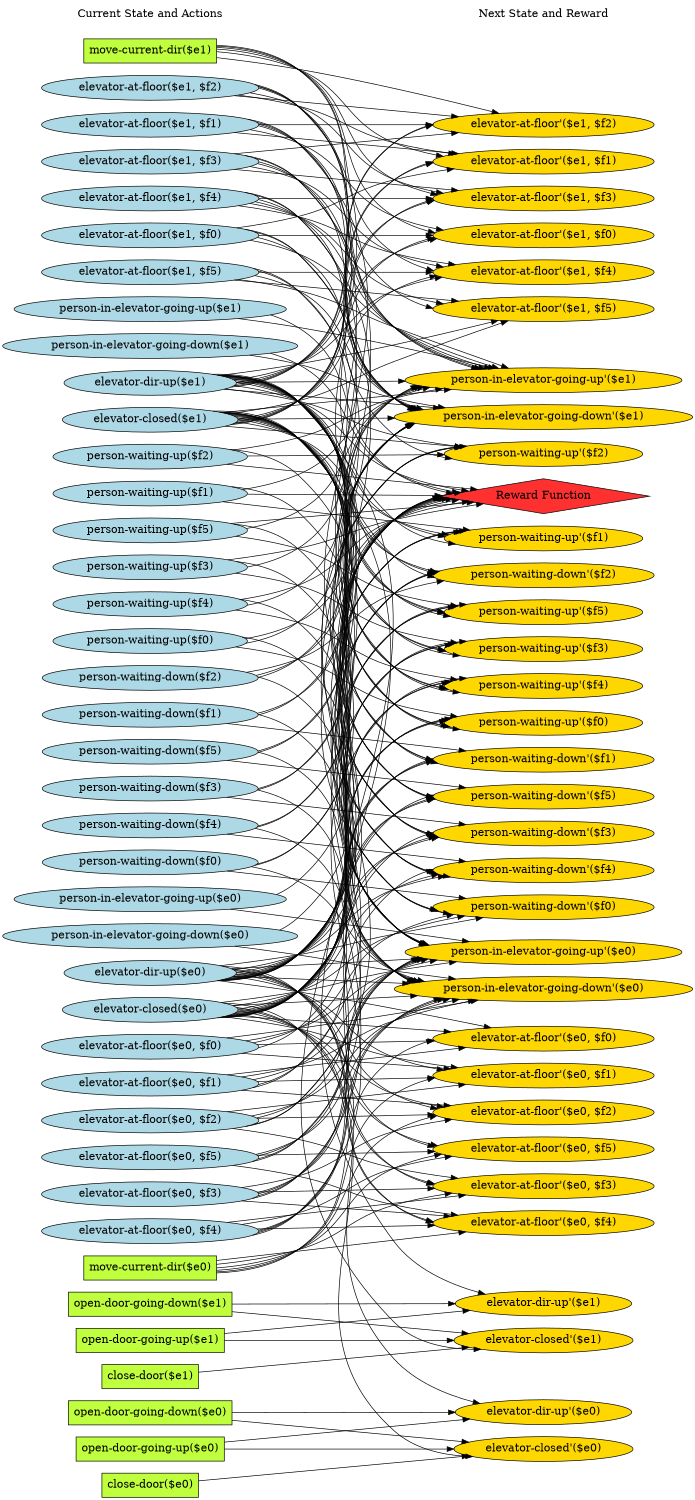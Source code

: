 digraph G {
	graph [bb="0,0,1029.3,2227",
		fontname=Helvetica,
		fontsize=16,
		rankdir=LR,
		ranksep=2.00,
		ratio=auto,
		size="7.5,10"
	];
	node [fontsize=16,
		label="\N"
	];
	{
		graph [rank=same];
		"elevator-at-floor($e1, $f3)"	[color=black,
			fillcolor=lightblue,
			height=0.51069,
			pos="219.91,1991",
			shape=ellipse,
			style=filled,
			width=4.498];
		"person-waiting-up($f0)"	[color=black,
			fillcolor=lightblue,
			height=0.51069,
			pos="219.91,1276",
			shape=ellipse,
			style=filled,
			width=4.0266];
		"person-waiting-down($f5)"	[color=black,
			fillcolor=lightblue,
			height=0.51069,
			pos="219.91,1111",
			shape=ellipse,
			style=filled,
			width=4.4783];
		"person-waiting-down($f1)"	[color=black,
			fillcolor=lightblue,
			height=0.51069,
			pos="219.91,1166",
			shape=ellipse,
			style=filled,
			width=4.4783];
		"person-in-elevator-going-up($e1)"	[color=black,
			fillcolor=lightblue,
			height=0.51069,
			pos="219.91,1771",
			shape=ellipse,
			style=filled,
			width=5.6372];
		"close-door($e1)"	[color=black,
			fillcolor=olivedrab1,
			height=0.5,
			pos="219.91,180",
			shape=box,
			style=filled,
			width=2];
		"elevator-at-floor($e0, $f1)"	[color=black,
			fillcolor=lightblue,
			height=0.51069,
			pos="219.91,616",
			shape=ellipse,
			style=filled,
			width=4.498];
		"elevator-at-floor($e0, $f5)"	[color=black,
			fillcolor=lightblue,
			height=0.51069,
			pos="219.91,506",
			shape=ellipse,
			style=filled,
			width=4.498];
		"person-waiting-up($f4)"	[color=black,
			fillcolor=lightblue,
			height=0.51069,
			pos="219.91,1331",
			shape=ellipse,
			style=filled,
			width=4.0266];
		"elevator-at-floor($e1, $f2)"	[color=black,
			fillcolor=lightblue,
			height=0.51069,
			pos="219.91,2101",
			shape=ellipse,
			style=filled,
			width=4.498];
		"person-waiting-down($f4)"	[color=black,
			fillcolor=lightblue,
			height=0.51069,
			pos="219.91,1001",
			shape=ellipse,
			style=filled,
			width=4.4783];
		"person-waiting-down($f0)"	[color=black,
			fillcolor=lightblue,
			height=0.51069,
			pos="219.91,946",
			shape=ellipse,
			style=filled,
			width=4.4783];
		"open-door-going-down($e1)"	[color=black,
			fillcolor=olivedrab1,
			height=0.5,
			pos="219.91,288",
			shape=box,
			style=filled,
			width=3.3889];
		"person-in-elevator-going-down($e0)"	[color=black,
			fillcolor=lightblue,
			height=0.51069,
			pos="219.91,836",
			shape=ellipse,
			style=filled,
			width=6.1086];
		"close-door($e0)"	[color=black,
			fillcolor=olivedrab1,
			height=0.5,
			pos="219.91,18",
			shape=box,
			style=filled,
			width=2];
		"elevator-at-floor($e0, $f0)"	[color=black,
			fillcolor=lightblue,
			height=0.51069,
			pos="219.91,671",
			shape=ellipse,
			style=filled,
			width=4.498];
		"elevator-at-floor($e0, $f4)"	[color=black,
			fillcolor=lightblue,
			height=0.51069,
			pos="219.91,396",
			shape=ellipse,
			style=filled,
			width=4.498];
		"person-waiting-up($f3)"	[color=black,
			fillcolor=lightblue,
			height=0.51069,
			pos="219.91,1386",
			shape=ellipse,
			style=filled,
			width=4.0266];
		"elevator-at-floor($e1, $f1)"	[color=black,
			fillcolor=lightblue,
			height=0.51069,
			pos="219.91,2046",
			shape=ellipse,
			style=filled,
			width=4.498];
		"elevator-dir-up($e1)"	[color=black,
			fillcolor=lightblue,
			height=0.51069,
			pos="219.91,1661",
			shape=ellipse,
			style=filled,
			width=3.5748];
		"person-waiting-down($f3)"	[color=black,
			fillcolor=lightblue,
			height=0.51069,
			pos="219.91,1056",
			shape=ellipse,
			style=filled,
			width=4.4783];
		"elevator-at-floor($e1, $f5)"	[color=black,
			fillcolor=lightblue,
			height=0.51069,
			pos="219.91,1826",
			shape=ellipse,
			style=filled,
			width=4.498];
		"Current State and Actions"	[color=black,
			fillcolor=white,
			height=0.5,
			pos="219.91,2209",
			shape=plaintext,
			style=bold,
			width=3.2361];
		"move-current-dir($e1)"	[color=black,
			fillcolor=olivedrab1,
			height=0.5,
			pos="219.91,2155",
			shape=box,
			style=filled,
			width=2.75];
		"open-door-going-down($e0)"	[color=black,
			fillcolor=olivedrab1,
			height=0.5,
			pos="219.91,126",
			shape=box,
			style=filled,
			width=3.3889];
		"person-in-elevator-going-down($e1)"	[color=black,
			fillcolor=lightblue,
			height=0.51069,
			pos="219.91,1716",
			shape=ellipse,
			style=filled,
			width=6.1086];
		"elevator-closed($e0)"	[color=black,
			fillcolor=lightblue,
			height=0.51069,
			pos="219.91,726",
			shape=ellipse,
			style=filled,
			width=3.6337];
		"open-door-going-up($e0)"	[color=black,
			fillcolor=olivedrab1,
			height=0.5,
			pos="219.91,72",
			shape=box,
			style=filled,
			width=3.0694];
		"elevator-at-floor($e0, $f3)"	[color=black,
			fillcolor=lightblue,
			height=0.51069,
			pos="219.91,451",
			shape=ellipse,
			style=filled,
			width=4.498];
		"person-waiting-up($f2)"	[color=black,
			fillcolor=lightblue,
			height=0.51069,
			pos="219.91,1551",
			shape=ellipse,
			style=filled,
			width=4.0266];
		"elevator-at-floor($e1, $f4)"	[color=black,
			fillcolor=lightblue,
			height=0.51069,
			pos="219.91,1936",
			shape=ellipse,
			style=filled,
			width=4.498];
		"person-waiting-down($f2)"	[color=black,
			fillcolor=lightblue,
			height=0.51069,
			pos="219.91,1221",
			shape=ellipse,
			style=filled,
			width=4.4783];
		"elevator-dir-up($e0)"	[color=black,
			fillcolor=lightblue,
			height=0.51069,
			pos="219.91,781",
			shape=ellipse,
			style=filled,
			width=3.5748];
		"move-current-dir($e0)"	[color=black,
			fillcolor=olivedrab1,
			height=0.5,
			pos="219.91,342",
			shape=box,
			style=filled,
			width=2.75];
		"elevator-at-floor($e1, $f0)"	[color=black,
			fillcolor=lightblue,
			height=0.51069,
			pos="219.91,1881",
			shape=ellipse,
			style=filled,
			width=4.498];
		"person-in-elevator-going-up($e0)"	[color=black,
			fillcolor=lightblue,
			height=0.51069,
			pos="219.91,891",
			shape=ellipse,
			style=filled,
			width=5.6372];
		"open-door-going-up($e1)"	[color=black,
			fillcolor=olivedrab1,
			height=0.5,
			pos="219.91,234",
			shape=box,
			style=filled,
			width=3.0694];
		"elevator-closed($e1)"	[color=black,
			fillcolor=lightblue,
			height=0.51069,
			pos="219.91,1606",
			shape=ellipse,
			style=filled,
			width=3.6337];
		"person-waiting-up($f5)"	[color=black,
			fillcolor=lightblue,
			height=0.51069,
			pos="219.91,1441",
			shape=ellipse,
			style=filled,
			width=4.0266];
		"elevator-at-floor($e0, $f2)"	[color=black,
			fillcolor=lightblue,
			height=0.51069,
			pos="219.91,561",
			shape=ellipse,
			style=filled,
			width=4.498];
		"person-waiting-up($f1)"	[color=black,
			fillcolor=lightblue,
			height=0.51069,
			pos="219.91,1496",
			shape=ellipse,
			style=filled,
			width=4.0266];
	}
	{
		graph [rank=same];
		"elevator-at-floor'($e0, $f2)"	[color=black,
			fillcolor=gold1,
			height=0.51069,
			pos="806.56,571",
			shape=ellipse,
			style=filled,
			width=4.5766];
		"person-waiting-up'($f2)"	[color=black,
			fillcolor=gold1,
			height=0.51069,
			pos="806.56,1555",
			shape=ellipse,
			style=filled,
			width=4.1051];
		"person-waiting-down'($f1)"	[color=black,
			fillcolor=gold1,
			height=0.51069,
			pos="806.56,1101",
			shape=ellipse,
			style=filled,
			width=4.5766];
		"person-waiting-down'($f5)"	[color=black,
			fillcolor=gold1,
			height=0.51069,
			pos="806.56,1046",
			shape=ellipse,
			style=filled,
			width=4.5766];
		"elevator-closed'($e0)"	[color=black,
			fillcolor=gold1,
			height=0.51069,
			pos="806.56,72",
			shape=ellipse,
			style=filled,
			width=3.7123];
		"Next State and Reward"	[color=black,
			fillcolor=white,
			height=0.5,
			pos="806.56,2209",
			shape=plaintext,
			style=bold,
			width=2.9167];
		"Reward Function"	[color=black,
			fillcolor=firebrick1,
			height=0.72222,
			pos="806.56,1493",
			shape=diamond,
			style=filled,
			width=4.3889];
		"elevator-at-floor'($e1, $f3)"	[color=black,
			fillcolor=gold1,
			height=0.51069,
			pos="806.56,1936",
			shape=ellipse,
			style=filled,
			width=4.5766];
		"person-in-elevator-going-down'($e1)"	[color=black,
			fillcolor=gold1,
			height=0.51069,
			pos="806.56,1637",
			shape=ellipse,
			style=filled,
			width=6.1872];
		"elevator-at-floor'($e0, $f1)"	[color=black,
			fillcolor=gold1,
			height=0.51069,
			pos="806.56,626",
			shape=ellipse,
			style=filled,
			width=4.5766];
		"elevator-at-floor'($e0, $f5)"	[color=black,
			fillcolor=gold1,
			height=0.51069,
			pos="806.56,516",
			shape=ellipse,
			style=filled,
			width=4.5766];
		"person-waiting-down'($f2)"	[color=black,
			fillcolor=gold1,
			height=0.51069,
			pos="806.56,1376",
			shape=ellipse,
			style=filled,
			width=4.5766];
		"person-waiting-up'($f1)"	[color=black,
			fillcolor=gold1,
			height=0.51069,
			pos="806.56,1431",
			shape=ellipse,
			style=filled,
			width=4.1051];
		"elevator-dir-up'($e0)"	[color=black,
			fillcolor=gold1,
			height=0.51069,
			pos="806.56,127",
			shape=ellipse,
			style=filled,
			width=3.6534];
		"person-waiting-up'($f5)"	[color=black,
			fillcolor=gold1,
			height=0.51069,
			pos="806.56,1321",
			shape=ellipse,
			style=filled,
			width=4.1051];
		"elevator-closed'($e1)"	[color=black,
			fillcolor=gold1,
			height=0.51069,
			pos="806.56,234",
			shape=ellipse,
			style=filled,
			width=3.7123];
		"person-in-elevator-going-up'($e0)"	[color=black,
			fillcolor=gold1,
			height=0.51069,
			pos="806.56,815",
			shape=ellipse,
			style=filled,
			width=5.7354];
		"elevator-at-floor'($e1, $f0)"	[color=black,
			fillcolor=gold1,
			height=0.51069,
			pos="806.56,1881",
			shape=ellipse,
			style=filled,
			width=4.5766];
		"elevator-at-floor'($e1, $f4)"	[color=black,
			fillcolor=gold1,
			height=0.51069,
			pos="806.56,1826",
			shape=ellipse,
			style=filled,
			width=4.5766];
		"elevator-at-floor'($e0, $f0)"	[color=black,
			fillcolor=gold1,
			height=0.51069,
			pos="806.56,681",
			shape=ellipse,
			style=filled,
			width=4.5766];
		"elevator-at-floor'($e0, $f4)"	[color=black,
			fillcolor=gold1,
			height=0.51069,
			pos="806.56,406",
			shape=ellipse,
			style=filled,
			width=4.5766];
		"person-waiting-up'($f0)"	[color=black,
			fillcolor=gold1,
			height=0.51069,
			pos="806.56,1156",
			shape=ellipse,
			style=filled,
			width=4.1051];
		"elevator-dir-up'($e1)"	[color=black,
			fillcolor=gold1,
			height=0.51069,
			pos="806.56,289",
			shape=ellipse,
			style=filled,
			width=3.6534];
		"person-waiting-down'($f3)"	[color=black,
			fillcolor=gold1,
			height=0.51069,
			pos="806.56,991",
			shape=ellipse,
			style=filled,
			width=4.5766];
		"person-waiting-up'($f4)"	[color=black,
			fillcolor=gold1,
			height=0.51069,
			pos="806.56,1211",
			shape=ellipse,
			style=filled,
			width=4.1051];
		"person-in-elevator-going-up'($e1)"	[color=black,
			fillcolor=gold1,
			height=0.51069,
			pos="806.56,1692",
			shape=ellipse,
			style=filled,
			width=5.7354];
		"elevator-at-floor'($e1, $f1)"	[color=black,
			fillcolor=gold1,
			height=0.51069,
			pos="806.56,1991",
			shape=ellipse,
			style=filled,
			width=4.5766];
		"elevator-at-floor'($e1, $f5)"	[color=black,
			fillcolor=gold1,
			height=0.51069,
			pos="806.56,1771",
			shape=ellipse,
			style=filled,
			width=4.5766];
		"elevator-at-floor'($e0, $f3)"	[color=black,
			fillcolor=gold1,
			height=0.51069,
			pos="806.56,461",
			shape=ellipse,
			style=filled,
			width=4.5766];
		"person-waiting-down'($f0)"	[color=black,
			fillcolor=gold1,
			height=0.51069,
			pos="806.56,881",
			shape=ellipse,
			style=filled,
			width=4.5766];
		"person-waiting-up'($f3)"	[color=black,
			fillcolor=gold1,
			height=0.51069,
			pos="806.56,1266",
			shape=ellipse,
			style=filled,
			width=4.1051];
		"person-waiting-down'($f4)"	[color=black,
			fillcolor=gold1,
			height=0.51069,
			pos="806.56,936",
			shape=ellipse,
			style=filled,
			width=4.5766];
		"elevator-at-floor'($e1, $f2)"	[color=black,
			fillcolor=gold1,
			height=0.51069,
			pos="806.56,2046",
			shape=ellipse,
			style=filled,
			width=4.5766];
		"person-in-elevator-going-down'($e0)"	[color=black,
			fillcolor=gold1,
			height=0.51069,
			pos="806.56,760",
			shape=ellipse,
			style=filled,
			width=6.1872];
	}
	"elevator-at-floor($e1, $f3)" -> "elevator-at-floor'($e1, $f3)"	[color=black,
		pos="e,680.14,1947.8 345.26,1979.3 440.64,1970.3 572.13,1958 670.16,1948.7",
		style=solid];
	"elevator-at-floor($e1, $f3)" -> "person-in-elevator-going-down'($e1)"	[color=black,
		pos="e,617.32,1646.8 381.37,1989.3 402.32,1983.9 422.48,1975.5 439.82,1963 559.2,1877.1 464.37,1750.8 583.82,1665 591.4,1659.6 599.51,\
1654.9 607.99,1650.9",
		style=solid];
	"elevator-at-floor($e1, $f3)" -> "elevator-at-floor'($e1, $f4)"	[color=black,
		pos="e,657.28,1833.8 366.43,1983.2 391.5,1978.8 416.85,1972.4 439.82,1963 514.13,1932.7 509.48,1884.3 583.82,1854 603.76,1845.9 625.48,\
1840 647.27,1835.7",
		style=solid];
	"elevator-at-floor($e1, $f3)" -> "person-waiting-down'($f3)"	[color=black,
		pos="e,653.02,984.33 373.21,1996.9 398.06,1991.2 421.59,1980.8 439.82,1963 743.53,1666.5 279.88,1315.2 583.82,1019 600.28,1003 621,992.84 \
643.11,986.77",
		style=solid];
	"elevator-at-floor($e1, $f3)" -> "person-in-elevator-going-up'($e1)"	[color=black,
		pos="e,672.89,1706 378.8,1987.4 400.35,1982.3 421.38,1974.5 439.82,1963 538.63,1901.3 488.32,1810.7 583.82,1744 607.24,1727.6 635.09,\
1716.4 663.02,1708.6",
		style=solid];
	"elevator-at-floor($e1, $f3)" -> "person-waiting-up'($f3)"	[color=black,
		pos="e,682.98,1255.9 379.33,1994.3 401.7,1988.4 422.82,1978.6 439.82,1963 663.8,1757.2 359.67,1499.6 583.82,1294 607.99,1271.8 640.36,\
1261.3 672.89,1257",
		style=solid];
	"elevator-at-floor($e1, $f3)" -> "elevator-at-floor'($e1, $f2)"	[color=black,
		pos="e,680.14,2034.2 345.26,2002.7 440.64,2011.7 572.13,2024 670.16,2033.3",
		style=solid];
	"person-waiting-up($f0)" -> "Reward Function"	[pos="e,680.09,1487.8 362.15,1279.6 388.95,1284.2 416.03,1291.8 439.82,1304 523.23,1346.7 501.04,1414.1 583.82,1458 610.11,1471.9 640.45,\
1480.7 670.08,1486.1"];
	"person-waiting-up($f0)" -> "person-in-elevator-going-up'($e0)"	[color=black,
		pos="e,635.83,825.45 359.93,1280.8 388.71,1276 417.14,1266.1 439.82,1248 585.51,1131.7 440.89,973.72 583.82,854 596.41,843.45 610.85,\
835.32 626.18,829.08",
		style=solid];
	"person-waiting-up($f0)" -> "person-waiting-up'($f0)"	[color=black,
		pos="e,679.39,1165.5 344.61,1266.5 376.03,1262.4 409.47,1256.5 439.82,1248 507.27,1229.1 516.36,1202.8 583.82,1184 611.07,1176.4 640.78,\
1170.9 669.34,1166.8",
		style=solid];
	"person-waiting-up($f0)" -> "person-in-elevator-going-up'($e1)"	[color=black,
		pos="e,619.42,1684.1 361.52,1272 389.65,1277 417.4,1286.6 439.82,1304 576.09,1409.5 447.47,1558.6 583.82,1664 591.94,1670.3 600.74,1675.5 \
610.01,1680",
		style=solid];
	"person-waiting-down($f5)" -> "person-waiting-down'($f5)"	[color=black,
		pos="e,689.15,1058.9 336.07,1098.2 434.91,1087.2 577.13,1071.4 679.1,1060.1",
		style=solid];
	"person-waiting-down($f5)" -> "Reward Function"	[pos="e,660.57,1491 381.11,1112.1 402.21,1117.6 422.49,1126.2 439.82,1139 564.87,1231.5 460.14,1363.7 583.82,1458 603.29,1472.9 626.57,\
1482.5 650.6,1488.7"];
	"person-waiting-down($f5)" -> "person-in-elevator-going-down'($e1)"	[color=black,
		pos="e,660.11,1623.1 381.05,1110 402.47,1115.8 422.86,1124.9 439.82,1139 599.25,1271.1 432.31,1440.9 583.82,1582 602.53,1599.4 625.87,\
1611.6 650.32,1620",
		style=solid];
	"person-waiting-down($f5)" -> "person-in-elevator-going-down'($e0)"	[color=black,
		pos="e,617.63,769.76 380.76,1109.4 401.92,1103.9 422.3,1095.6 439.82,1083 558.4,998 465.17,872.91 583.82,788 591.47,782.53 599.65,777.84 \
608.21,773.84",
		style=solid];
	"person-waiting-down($f1)" -> "person-waiting-down'($f1)"	[color=black,
		pos="e,689.15,1113.9 336.07,1153.2 434.91,1142.2 577.13,1126.4 679.1,1115.1",
		style=solid];
	"person-waiting-down($f1)" -> "Reward Function"	[pos="e,664.72,1490.3 379.97,1168.3 401.3,1173.6 421.95,1181.8 439.82,1194 550.18,1269.4 474.58,1381 583.82,1458 604.7,1472.7 629.43,1482.2 \
654.66,1488.1"];
	"person-waiting-down($f1)" -> "person-in-elevator-going-down'($e1)"	[color=black,
		pos="e,662.45,1623 381.38,1165.9 402.56,1171.6 422.8,1180.5 439.82,1194 583.84,1308.4 446.67,1459.4 583.82,1582 603.36,1599.5 627.58,\
1611.6 652.76,1619.9",
		style=solid];
	"person-waiting-down($f1)" -> "person-in-elevator-going-down'($e0)"	[color=black,
		pos="e,615.73,769.58 381.23,1165.5 402.38,1159.9 422.64,1151.2 439.82,1138 573.33,1035.7 450.22,890.2 583.82,788 590.93,782.56 598.56,\
777.88 606.55,773.85",
		style=solid];
	"person-in-elevator-going-up($e1)" -> "Reward Function"	[pos="e,669.89,1496.5 397.62,1762.1 412.48,1757.3 426.79,1751.1 439.82,1743 537.63,1682.5 486.91,1589.9 583.82,1528 606.56,1513.5 633.22,\
1504.2 660.02,1498.5"];
	"person-in-elevator-going-up($e1)" -> "person-in-elevator-going-up'($e1)"	[color=black,
		pos="e,696.38,1707.6 339.38,1756.1 371.94,1751.9 407.26,1747.4 439.82,1743 522.21,1732 614.95,1719 686.44,1709",
		style=solid];
	"close-door($e1)" -> "elevator-closed'($e1)"	[color=black,
		pos="e,695.09,223.8 292.02,186.57 389.6,195.58 566.38,211.91 684.88,222.85",
		style=solid];
	"elevator-at-floor($e0, $f1)" -> "elevator-at-floor'($e0, $f2)"	[color=black,
		pos="e,670.46,581.4 354.31,605.73 445.6,598.71 566.6,589.39 660.32,582.18",
		style=solid];
	"elevator-at-floor($e0, $f1)" -> "person-waiting-down'($f1)"	[color=black,
		pos="e,641.79,1101.6 381.77,615.42 402.9,621.16 423.01,630.21 439.82,644 595.31,771.57 428.23,945.56 583.82,1073 598,1084.6 614.51,1092.9 \
631.99,1098.7",
		style=solid];
	"elevator-at-floor($e0, $f1)" -> "elevator-at-floor'($e0, $f1)"	[color=black,
		pos="e,643.5,623.23 380.28,618.73 458.67,620.07 553.26,621.68 633.31,623.05",
		style=solid];
	"elevator-at-floor($e0, $f1)" -> "person-waiting-up'($f1)"	[color=black,
		pos="e,687.23,1441.9 377.44,611.74 400.59,617.6 422.45,627.65 439.82,644 689.81,879.36 333.64,1167.8 583.82,1403 608.85,1426.5 643.07,\
1437.1 677.15,1440.9",
		style=solid];
	"elevator-at-floor($e0, $f1)" -> "person-in-elevator-going-up'($e0)"	[color=black,
		pos="e,633.95,804.89 372.48,622.24 395.78,626.89 418.99,633.82 439.82,644 520.86,683.6 502.75,747.46 583.82,787 596.57,793.22 610.2,798.23 \
624.2,802.26",
		style=solid];
	"elevator-at-floor($e0, $f1)" -> "elevator-at-floor'($e0, $f0)"	[color=black,
		pos="e,689.29,668.07 336.42,628.84 435.29,639.83 577.39,655.63 679.25,666.96",
		style=solid];
	"elevator-at-floor($e0, $f1)" -> "person-in-elevator-going-down'($e0)"	[color=black,
		pos="e,716.55,743.12 352.67,626.55 381.7,630.61 412.05,636.23 439.82,644 507.27,662.86 517.43,685.68 583.82,708 623.21,721.24 667.64,\
732.38 706.32,740.9",
		style=solid];
	"elevator-at-floor($e0, $f5)" -> "person-waiting-down'($f5)"	[color=black,
		pos="e,642.19,1047.4 381.65,504.74 402.92,510.54 423.11,519.79 439.82,534 610.83,679.34 412.69,872.8 583.82,1018 597.99,1030 614.61,1038.5 \
632.28,1044.4",
		style=solid];
	"elevator-at-floor($e0, $f5)" -> "elevator-at-floor'($e0, $f5)"	[color=black,
		pos="e,643.5,513.23 380.28,508.73 458.67,510.07 553.26,511.68 633.31,513.05",
		style=solid];
	"elevator-at-floor($e0, $f5)" -> "person-waiting-up'($f5)"	[color=black,
		pos="e,687.23,1331.9 377.44,501.74 400.59,507.6 422.45,517.65 439.82,534 689.81,769.36 333.64,1057.8 583.82,1293 608.85,1316.5 643.07,\
1327.1 677.15,1330.9",
		style=solid];
	"elevator-at-floor($e0, $f5)" -> "person-in-elevator-going-up'($e0)"	[color=black,
		pos="e,623.41,806.4 380.34,508.7 401.49,514 421.99,522.06 439.82,534 547.31,606.01 476.27,715.07 583.82,787 593.24,793.3 603.39,798.52 \
613.99,802.84",
		style=solid];
	"elevator-at-floor($e0, $f5)" -> "elevator-at-floor'($e0, $f4)"	[color=black,
		pos="e,680.91,417.95 343.4,494.05 374.99,489.95 408.82,484.67 439.82,478 505.24,463.93 518.38,448.02 583.82,434 611.74,428.02 641.92,\
423.16 670.76,419.28",
		style=solid];
	"elevator-at-floor($e0, $f5)" -> "person-in-elevator-going-down'($e0)"	[color=black,
		pos="e,678.29,744.89 375.98,511.04 398.28,515.92 420.27,523.23 439.82,534 527.75,582.42 498.5,655.11 583.82,708 609.26,723.77 639.04,\
734.76 668.37,742.42",
		style=solid];
	"person-waiting-up($f4)" -> "Reward Function"	[pos="e,694.99,1485.4 354.49,1337.9 383.27,1342.1 413.06,1348.8 439.82,1359 512.38,1386.7 511.68,1429.2 583.82,1458 615.4,1470.6 651.2,\
1478.7 684.68,1483.8"];
	"person-waiting-up($f4)" -> "person-in-elevator-going-up'($e0)"	[color=black,
		pos="e,634.22,825.26 356.77,1337.1 386.79,1332.4 416.55,1322.4 439.82,1303 600.94,1169 425.89,991.76 583.82,854 595.96,843.41 609.93,\
835.23 624.83,828.94",
		style=solid];
	"person-waiting-up($f4)" -> "person-waiting-up'($f4)"	[color=black,
		pos="e,679.39,1220.5 344.61,1321.5 376.03,1317.4 409.47,1311.5 439.82,1303 507.27,1284.1 516.36,1257.8 583.82,1239 611.07,1231.4 640.78,\
1225.9 669.34,1221.8",
		style=solid];
	"person-waiting-up($f4)" -> "person-in-elevator-going-up'($e1)"	[color=black,
		pos="e,621.07,1683.8 363.6,1328.6 390.8,1333.6 417.66,1342.9 439.82,1359 561.08,1447.1 462.49,1576 583.82,1664 592.45,1670.3 601.78,1675.5 \
611.56,1679.9",
		style=solid];
	"elevator-at-floor($e1, $f2)" -> "person-waiting-up'($f2)"	[color=black,
		pos="e,677.5,1564 381.77,2102 402.96,2096.2 423.09,2087 439.82,2073 604.89,1934.5 427.05,1757.9 583.82,1610 606.8,1588.3 636.93,1574.8 \
667.55,1566.5",
		style=solid];
	"elevator-at-floor($e1, $f2)" -> "elevator-at-floor'($e1, $f3)"	[color=black,
		pos="e,657.28,1943.8 366.43,2093.2 391.5,2088.8 416.85,2082.4 439.82,2073 514.13,2042.7 509.48,1994.3 583.82,1964 603.76,1955.9 625.48,\
1950 647.27,1945.7",
		style=solid];
	"elevator-at-floor($e1, $f2)" -> "person-in-elevator-going-down'($e1)"	[color=black,
		pos="e,614.49,1646.4 381.85,2101.3 402.91,2095.6 422.98,2086.6 439.82,2073 589.42,1952.2 434.12,1785.7 583.82,1665 590.55,1659.6 597.79,\
1654.9 605.4,1650.8",
		style=solid];
	"elevator-at-floor($e1, $f2)" -> "person-waiting-down'($f2)"	[color=black,
		pos="e,644.83,1372.4 379.33,2104.3 401.7,2098.4 422.82,2088.6 439.82,2073 663.8,1867.2 359.67,1609.6 583.82,1404 598.5,1390.5 616.2,1381.3 \
635.13,1375.3",
		style=solid];
	"elevator-at-floor($e1, $f2)" -> "person-in-elevator-going-up'($e1)"	[color=black,
		pos="e,662.21,1705.3 381.81,2099.9 402.69,2094.4 422.72,2085.8 439.82,2073 567.59,1977.3 461.15,1846.1 583.82,1744 603.63,1727.5 627.72,\
1716 652.63,1708.1",
		style=solid];
	"elevator-at-floor($e1, $f2)" -> "elevator-at-floor'($e1, $f1)"	[color=black,
		pos="e,675.94,2002.2 348.3,2089.8 378.55,2085.7 410.53,2080.3 439.82,2073 506.16,2056.6 517.46,2035.4 583.82,2019 610.07,2012.5 638.46,\
2007.5 665.89,2003.6",
		style=solid];
	"elevator-at-floor($e1, $f2)" -> "elevator-at-floor'($e1, $f2)"	[color=black,
		pos="e,680.14,2057.8 345.26,2089.3 440.64,2080.3 572.13,2068 670.16,2058.7",
		style=solid];
	"person-waiting-down($f4)" -> "Reward Function"	[pos="e,655.48,1491.8 381.21,1000.3 402.54,1006 422.86,1015.1 439.82,1029 595.31,1156.6 430.22,1328.2 583.82,1458 601.6,1473 623.14,1482.9 \
645.74,1489.3"];
	"person-waiting-down($f4)" -> "person-in-elevator-going-down'($e1)"	[color=black,
		pos="e,656.91,1623.4 379.87,998.62 401.9,1004.4 422.78,1014 439.82,1029 630.49,1196.8 403.19,1403.5 583.82,1582 601.42,1599.4 623.62,\
1611.6 647.12,1620.1",
		style=solid];
	"person-waiting-down($f4)" -> "person-waiting-down'($f4)"	[color=black,
		pos="e,689.15,948.94 336.07,988.2 434.91,977.21 577.13,961.4 679.1,950.06",
		style=solid];
	"person-waiting-down($f4)" -> "person-in-elevator-going-down'($e0)"	[color=black,
		pos="e,624.34,770.64 376.27,996.48 398.53,991.53 420.43,984.06 439.82,973 530.33,921.38 493.27,839.55 583.82,788 593.6,782.43 604.01,\
777.77 614.78,773.87",
		style=solid];
	"person-waiting-down($f0)" -> "Reward Function"	[pos="e,653.56,1492.1 380.81,944.51 402.39,950.3 422.89,959.61 439.82,974 610.83,1119.3 414.96,1310.2 583.82,1458 600.93,1473 621.77,1483 \
643.74,1489.4"];
	"person-waiting-down($f0)" -> "person-in-elevator-going-down'($e1)"	[color=black,
		pos="e,655.7,1623.4 379.05,942.99 401.45,948.83 422.66,958.56 439.82,974 646.25,1159.8 388.5,1384.6 583.82,1582 601.05,1599.4 622.86,\
1611.6 646.05,1620.1",
		style=solid];
	"person-waiting-down($f0)" -> "person-waiting-down'($f0)"	[color=black,
		pos="e,689.15,893.94 336.07,933.2 434.91,922.21 577.13,906.4 679.1,895.06",
		style=solid];
	"person-waiting-down($f0)" -> "person-in-elevator-going-down'($e0)"	[color=black,
		pos="e,631.98,771.45 370.04,939.28 394.07,934.73 418.15,927.96 439.82,918 518.17,882 505.45,823.94 583.82,788 596.02,782.4 608.98,777.81 \
622.26,774.05",
		style=solid];
	"open-door-going-down($e1)" -> "elevator-closed'($e1)"	[color=black,
		pos="e,694.95,244.22 342.05,276.81 442.45,267.54 584.46,254.42 684.77,245.16",
		style=solid];
	"open-door-going-down($e1)" -> "elevator-dir-up'($e1)"	[color=black,
		pos="e,674.92,288.78 342.05,288.21 435.99,288.37 566.34,288.59 664.89,288.76",
		style=solid];
	"person-in-elevator-going-down($e0)" -> "Reward Function"	[pos="e,651.4,1492.5 411.74,845.14 421.85,850.18 431.33,856.4 439.82,864 642.23,1045.2 384.09,1273.9 583.82,1458 600.16,1473.1 620.22,\
1483.2 641.53,1489.7"];
	"person-in-elevator-going-down($e0)" -> "person-in-elevator-going-down'($e0)"	[color=black,
		pos="e,682.37,775.28 342.23,820.72 374,816.65 408.2,812.22 439.82,808 503.87,799.46 519.77,796.49 583.82,788 612.38,784.21 643.02,780.27 \
672.14,776.57",
		style=solid];
	"close-door($e0)" -> "elevator-closed'($e0)"	[color=black,
		pos="e,695.09,61.797 292.02,24.567 389.6,33.58 566.38,49.908 684.88,60.854",
		style=solid];
	"elevator-at-floor($e0, $f0)" -> "elevator-at-floor'($e0, $f1)"	[color=black,
		pos="e,670.46,636.4 354.31,660.73 445.6,653.71 566.6,644.39 660.32,637.18",
		style=solid];
	"elevator-at-floor($e0, $f0)" -> "person-in-elevator-going-up'($e0)"	[color=black,
		pos="e,647.08,803.32 361.34,680.06 387.87,684.25 415.06,690.3 439.82,699 510.58,723.86 513.04,762.19 583.82,787 600.81,792.96 618.93,\
797.67 637.21,801.4",
		style=solid];
	"elevator-at-floor($e0, $f0)" -> "elevator-at-floor'($e0, $f0)"	[color=black,
		pos="e,643.5,678.23 380.28,673.73 458.67,675.07 553.26,676.68 633.31,678.05",
		style=solid];
	"elevator-at-floor($e0, $f0)" -> "person-waiting-up'($f0)"	[color=black,
		pos="e,666.7,1162 381.77,670.42 402.9,676.16 423.01,685.21 439.82,699 595.31,826.57 428.23,1000.6 583.82,1128 604.52,1145 630.15,1154.8 \
656.55,1160.1",
		style=solid];
	"elevator-at-floor($e0, $f0)" -> "person-waiting-down'($f0)"	[color=black,
		pos="e,670.26,870.6 372.48,677.24 395.78,681.89 418.99,688.82 439.82,699 520.86,738.6 503.73,800.51 583.82,842 607.29,854.16 633.82,862.61 \
660.17,868.47",
		style=solid];
	"elevator-at-floor($e0, $f0)" -> "person-in-elevator-going-down'($e0)"	[color=black,
		pos="e,711.75,743.34 331.55,684.32 366.25,688.72 404.66,693.82 439.82,699 528.32,712.04 628.51,728.89 701.62,741.58",
		style=solid];
	"elevator-at-floor($e0, $f4)" -> "elevator-at-floor'($e0, $f5)"	[color=black,
		pos="e,671.22,505.44 352.67,406.55 381.7,410.61 412.05,416.23 439.82,424 507.27,442.86 516.36,469.19 583.82,488 608.51,494.88 635.22,\
500.08 661.27,504",
		style=solid];
	"elevator-at-floor($e0, $f4)" -> "person-in-elevator-going-up'($e0)"	[color=black,
		pos="e,619.39,807.14 381.95,396.47 402.86,402.1 422.87,410.84 439.82,424 576.92,530.44 446.64,680.67 583.82,787 591.93,793.28 600.73,\
798.57 609.99,802.99",
		style=solid];
	"elevator-at-floor($e0, $f4)" -> "elevator-at-floor'($e0, $f4)"	[color=black,
		pos="e,643.5,403.23 380.28,398.73 458.67,400.07 553.26,401.68 633.31,403.05",
		style=solid];
	"elevator-at-floor($e0, $f4)" -> "person-waiting-up'($f4)"	[color=black,
		pos="e,687.23,1221.9 377.44,391.74 400.59,397.6 422.45,407.65 439.82,424 689.81,659.36 333.64,947.84 583.82,1183 608.85,1206.5 643.07,\
1217.1 677.15,1220.9",
		style=solid];
	"elevator-at-floor($e0, $f4)" -> "elevator-at-floor'($e0, $f3)"	[color=black,
		pos="e,689.29,448.07 336.42,408.84 435.29,419.83 577.39,435.63 679.25,446.96",
		style=solid];
	"elevator-at-floor($e0, $f4)" -> "person-waiting-down'($f4)"	[color=black,
		pos="e,642.19,937.41 381.65,394.74 402.92,400.54 423.11,409.79 439.82,424 610.83,569.34 412.69,762.8 583.82,908 597.99,920.02 614.61,\
928.52 632.28,934.41",
		style=solid];
	"elevator-at-floor($e0, $f4)" -> "person-in-elevator-going-down'($e0)"	[color=black,
		pos="e,663.29,745.85 381.16,397.99 402.13,403.41 422.37,411.69 439.82,424 555.46,505.58 472.54,620.57 583.82,708 604.15,723.97 628.57,\
735.18 653.65,743.01",
		style=solid];
	"person-waiting-up($f3)" -> "Reward Function"	[pos="e,716.27,1481.8 336.28,1397 369.87,1401.3 406.48,1406.8 439.82,1414 505.24,1428.1 518.61,1443 583.82,1458 623.48,1467.1 667.67,1474.6 \
706.11,1480.3"];
	"person-waiting-up($f3)" -> "person-in-elevator-going-up'($e0)"	[color=black,
		pos="e,633.27,825.01 353.23,1393.2 384.59,1388.8 415.85,1378.6 439.82,1358 616.51,1206.2 410.74,1009.9 583.82,854 595.55,843.43 609.1,\
835.23 623.61,828.9",
		style=solid];
	"person-waiting-up($f3)" -> "person-in-elevator-going-up'($e1)"	[color=black,
		pos="e,623.74,1683.4 364.89,1385.4 391.4,1390.4 417.66,1399.2 439.82,1414 546.53,1485.1 477.05,1593 583.82,1664 593.32,1670.3 603.55,\
1675.5 614.24,1679.9",
		style=solid];
	"person-waiting-up($f3)" -> "person-waiting-up'($f3)"	[color=black,
		pos="e,679.39,1275.5 344.61,1376.5 376.03,1372.4 409.47,1366.5 439.82,1358 507.27,1339.1 516.36,1312.8 583.82,1294 611.07,1286.4 640.78,\
1280.9 669.34,1276.8",
		style=solid];
	"elevator-at-floor($e1, $f1)" -> "person-waiting-down'($f1)"	[color=black,
		pos="e,650.88,1095 374.75,2051.4 399,2045.6 421.92,2035.3 439.82,2018 727.53,1739.7 295.89,1407 583.82,1129 599.8,1113.6 619.71,1103.6 \
641.01,1097.5",
		style=solid];
	"elevator-at-floor($e1, $f1)" -> "person-in-elevator-going-down'($e1)"	[color=black,
		pos="e,615.71,1646.5 381.83,2045.4 402.76,2039.8 422.81,2031.1 439.82,2018 574.16,1914.7 449.4,1768.2 583.82,1665 590.92,1659.6 598.54,\
1654.9 606.53,1650.8",
		style=solid];
	"elevator-at-floor($e1, $f1)" -> "person-waiting-up'($f1)"	[color=black,
		pos="e,681.88,1421.1 380.75,2048.2 402.46,2042.3 423.02,2032.8 439.82,2018 632.49,1847.9 390.64,1627.5 583.82,1458 607.96,1436.8 639.67,\
1426.5 671.54,1422.3",
		style=solid];
	"elevator-at-floor($e1, $f1)" -> "elevator-at-floor'($e1, $f0)"	[color=black,
		pos="e,657.28,1888.8 366.43,2038.2 391.5,2033.8 416.85,2027.4 439.82,2018 514.13,1987.7 509.48,1939.3 583.82,1909 603.76,1900.9 625.48,\
1895 647.27,1890.7",
		style=solid];
	"elevator-at-floor($e1, $f1)" -> "person-in-elevator-going-up'($e1)"	[color=black,
		pos="e,666.67,1705.5 380.99,2043.8 401.99,2038.4 422.28,2030.2 439.82,2018 552.81,1939.5 475.03,1828.2 583.82,1744 605.13,1727.5 630.8,\
1716.1 657,1708.3",
		style=solid];
	"elevator-at-floor($e1, $f1)" -> "elevator-at-floor'($e1, $f1)"	[color=black,
		pos="e,680.14,2002.8 345.26,2034.3 440.64,2025.3 572.13,2013 670.16,2003.7",
		style=solid];
	"elevator-at-floor($e1, $f1)" -> "elevator-at-floor'($e1, $f2)"	[color=black,
		pos="e,641.73,2046 382.22,2046 459.68,2046 552.63,2046 631.67,2046",
		style=solid];
	"elevator-dir-up($e1)" -> "person-waiting-up'($f2)"	[color=black,
		pos="e,737.47,1571.3 322.25,1649.8 359.34,1645.3 401.58,1639.5 439.82,1633 539.61,1616 653.51,1590.8 727.32,1573.7",
		style=solid];
	"elevator-dir-up($e1)" -> "person-waiting-down'($f1)"	[color=black,
		pos="e,642.33,1099.3 330.23,1670.5 368.81,1668.2 409.96,1658.7 439.82,1633 616.51,1481.2 407.01,1280.7 583.82,1129 597.98,1116.8 614.65,\
1108.3 632.38,1102.4",
		style=solid];
	"elevator-dir-up($e1)" -> "person-waiting-down'($f5)"	[color=black,
		pos="e,643.12,1043.6 327.78,1671.1 367.2,1669.2 409.58,1659.7 439.82,1633 632.2,1463.3 391.3,1243.6 583.82,1074 598.2,1061.3 615.29,1052.5 \
633.5,1046.5",
		style=solid];
	"elevator-dir-up($e1)" -> "Reward Function"	[pos="e,692.77,1500.4 344.37,1656.1 376.27,1652 410,1644.9 439.82,1633 513.42,1603.7 510.66,1558.4 583.82,1528 614.65,1515.2 649.67,1507.1 \
682.62,1501.9"];
	"elevator-dir-up($e1)" -> "elevator-at-floor'($e1, $f3)"	[color=black,
		pos="e,644.78,1932.5 347.9,1658.9 379.76,1663.1 412.6,1672 439.82,1689 538.63,1750.7 484.96,1846.4 583.82,1908 599.38,1917.7 616.75,1924.8 \
634.73,1929.9",
		style=solid];
	"elevator-dir-up($e1)" -> "person-in-elevator-going-down'($e1)"	[color=black,
		pos="e,606.88,1645.2 343.83,1656 417.12,1652.9 512.11,1649 596.86,1645.6",
		style=solid];
	"elevator-dir-up($e1)" -> "person-waiting-down'($f2)"	[color=black,
		pos="e,644.27,1379.2 347.56,1663.6 379.61,1659.3 412.61,1650.4 439.82,1633 541.15,1568.3 482.44,1468.6 583.82,1404 599.21,1394.2 616.43,\
1387 634.29,1381.9",
		style=solid];
	"elevator-dir-up($e1)" -> "person-waiting-up'($f1)"	[color=black,
		pos="e,659.27,1432.9 348.72,1660.8 379.98,1656.5 412.32,1648.2 439.82,1633 527.98,1584.3 495.51,1506.4 583.82,1458 603.9,1447 626.52,\
1439.6 649.44,1434.8",
		style=solid];
	"elevator-dir-up($e1)" -> "person-waiting-up'($f5)"	[color=black,
		pos="e,659.37,1319.2 344.41,1665.8 377.79,1661.8 412.27,1652.4 439.82,1633 555.46,1551.4 468.11,1430.5 583.82,1349 603.18,1335.4 625.91,\
1326.6 649.31,1321.3",
		style=solid];
	"elevator-dir-up($e1)" -> "elevator-at-floor'($e1, $f0)"	[color=black,
		pos="e,648.78,1875.7 348.67,1661.8 379.85,1666.1 412.16,1674.3 439.82,1689 525.46,1734.5 498.14,1807.5 583.82,1853 600.9,1862.1 619.73,\
1868.7 638.99,1873.4",
		style=solid];
	"elevator-dir-up($e1)" -> "elevator-at-floor'($e1, $f4)"	[color=black,
		pos="e,657.28,1818.2 344.8,1665.5 376.61,1669.7 410.2,1676.9 439.82,1689 514.13,1719.3 509.48,1767.7 583.82,1798 603.76,1806.1 625.48,\
1812 647.27,1816.3",
		style=solid];
	"elevator-dir-up($e1)" -> "person-waiting-up'($f0)"	[color=black,
		pos="e,668.25,1149.5 333.17,1669.8 370.72,1667.1 410.44,1657.4 439.82,1633 600.94,1499 422.6,1317.9 583.82,1184 604.89,1166.5 631.2,1156.5 \
658.25,1151.3",
		style=solid];
	"elevator-dir-up($e1)" -> "elevator-dir-up'($e1)"	[color=black,
		pos="e,717.43,302.6 314.92,1673.4 358.65,1673.7 407.92,1665.3 439.82,1633 833.94,1233.8 244.41,825.67 583.82,379 613.5,339.94 662.98,\
317.76 707.68,305.21",
		style=solid];
	"elevator-dir-up($e1)" -> "person-waiting-down'($f3)"	[color=black,
		pos="e,643.95,988.01 325.56,1671.5 365.73,1669.9 409.23,1660.6 439.82,1633 647.97,1445.3 375.52,1206.5 583.82,1019 598.31,1006 615.65,\
996.95 634.17,990.91",
		style=solid];
	"elevator-dir-up($e1)" -> "person-waiting-up'($f4)"	[color=black,
		pos="e,664.47,1205.9 336.59,1668.8 372.91,1665.7 411,1656 439.82,1633 585.51,1516.7 438.03,1355.2 583.82,1239 604.13,1222.8 628.99,1213.2 \
654.62,1207.8",
		style=solid];
	"elevator-dir-up($e1)" -> "person-in-elevator-going-up'($e1)"	[color=black,
		pos="e,628.77,1682.6 340.99,1667.4 420.95,1671.6 527.64,1677.3 618.61,1682.1",
		style=solid];
	"elevator-dir-up($e1)" -> "elevator-at-floor'($e1, $f1)"	[color=black,
		pos="e,642.85,1988.9 345.08,1656.6 378.19,1660.6 412.36,1669.9 439.82,1689 552.81,1767.5 470.77,1884.6 583.82,1963 598.69,1973.3 615.49,\
1980.8 633.03,1986.1",
		style=solid];
	"elevator-dir-up($e1)" -> "elevator-at-floor'($e1, $f5)"	[color=black,
		pos="e,734.96,1754.3 323.12,1672.1 360.01,1676.6 401.89,1682.3 439.82,1689 493.72,1698.5 634.67,1730.9 725.02,1752",
		style=solid];
	"elevator-dir-up($e1)" -> "person-waiting-down'($f0)"	[color=black,
		pos="e,646.02,876.83 322.4,1672.1 363.64,1671.1 408.8,1662 439.82,1633 679.69,1409.2 343.78,1132.6 583.82,909 598.76,895.08 616.94,885.7 \
636.38,879.58",
		style=solid];
	"elevator-dir-up($e1)" -> "person-waiting-up'($f3)"	[color=black,
		pos="e,661.4,1262.4 340.44,1667.5 375.35,1663.9 411.64,1654.3 439.82,1633 570.32,1534.2 453.24,1392.7 583.82,1294 603.47,1279.1 627.02,\
1269.9 651.32,1264.5",
		style=solid];
	"elevator-dir-up($e1)" -> "person-waiting-down'($f4)"	[color=black,
		pos="e,644.83,932.43 323.85,1671.9 364.61,1670.6 408.99,1661.3 439.82,1633 663.8,1427.2 359.67,1169.6 583.82,964 598.5,950.54 616.2,941.35 \
635.13,935.26",
		style=solid];
	"elevator-dir-up($e1)" -> "elevator-at-floor'($e1, $f2)"	[color=black,
		pos="e,642.02,2045 341.15,1654.8 375.79,1658.4 411.76,1668 439.82,1689 567.59,1784.7 455.98,1922.4 583.82,2018 598.31,2028.8 614.87,2036.6 \
632.28,2042.2",
		style=solid];
	"person-waiting-down($f3)" -> "Reward Function"	[pos="e,657.51,1491.5 381.23,1056.1 402.43,1061.7 422.71,1070.6 439.82,1084 579.96,1193.9 445.31,1346 583.82,1458 602.25,1472.9 624.44,\
1482.7 647.56,1489"];
	"person-waiting-down($f3)" -> "person-in-elevator-going-down'($e1)"	[color=black,
		pos="e,658.18,1623.2 380.63,1054.3 402.3,1060.1 422.87,1069.5 439.82,1084 614.81,1233.9 417.81,1422.2 583.82,1582 601.92,1599.4 624.64,\
1611.6 648.58,1620",
		style=solid];
	"person-waiting-down($f3)" -> "person-waiting-down'($f3)"	[color=black,
		pos="e,689.15,1003.9 336.07,1043.2 434.91,1032.2 577.13,1016.4 679.1,1005.1",
		style=solid];
	"person-waiting-down($f3)" -> "person-in-elevator-going-down'($e0)"	[color=black,
		pos="e,620.27,770.08 379.24,1053.1 400.73,1047.9 421.62,1039.9 439.82,1028 543.95,959.95 479.63,855.96 583.82,788 592.29,782.47 601.33,\
777.78 610.75,773.82",
		style=solid];
	"elevator-at-floor($e1, $f5)" -> "person-waiting-down'($f5)"	[color=black,
		pos="e,646.02,1041.8 378.16,1829.9 401.01,1824 422.59,1814.1 439.82,1798 679.69,1574.2 343.78,1297.6 583.82,1074 598.76,1060.1 616.94,\
1050.7 636.38,1044.6",
		style=solid];
	"elevator-at-floor($e1, $f5)" -> "person-in-elevator-going-down'($e1)"	[color=black,
		pos="e,631.32,1648.4 371.01,1819.3 394.74,1814.8 418.47,1808 439.82,1798 518.77,1761.2 504.84,1701.8 583.82,1665 595.73,1659.5 608.38,\
1654.9 621.35,1651.1",
		style=solid];
	"elevator-at-floor($e1, $f5)" -> "person-waiting-up'($f5)"	[color=black,
		pos="e,668.25,1314.5 381.94,1826.8 403.04,1821 423.1,1811.9 439.82,1798 600.94,1664 422.6,1482.9 583.82,1349 604.89,1331.5 631.2,1321.5 \
658.25,1316.3",
		style=solid];
	"elevator-at-floor($e1, $f5)" -> "elevator-at-floor'($e1, $f4)"	[color=black,
		pos="e,641.73,1826 382.22,1826 459.68,1826 552.63,1826 631.67,1826",
		style=solid];
	"elevator-at-floor($e1, $f5)" -> "person-in-elevator-going-up'($e1)"	[color=black,
		pos="e,722.49,1708.8 348.3,1814.8 378.55,1810.7 410.53,1805.3 439.82,1798 506.16,1781.6 518.41,1763.8 583.82,1744 625.59,1731.3 672.57,\
1719.9 712.5,1711",
		style=solid];
	"elevator-at-floor($e1, $f5)" -> "elevator-at-floor'($e1, $f5)"	[color=black,
		pos="e,680.14,1782.8 345.26,1814.3 440.64,1805.3 572.13,1793 670.16,1783.7",
		style=solid];
	"Current State and Actions" -> "Next State and Reward"	[color=black,
		pos="e,701.08,2209 336.42,2209 439.15,2209 588.56,2209 691.01,2209",
		style=invis];
	"move-current-dir($e1)" -> "elevator-at-floor'($e1, $f3)"	[color=black,
		pos="e,648.78,1941.3 319.15,2157.7 358.59,2155.2 403.26,2147.3 439.82,2128 525.57,2082.7 498.14,2009.5 583.82,1964 600.9,1954.9 619.73,\
1948.3 638.99,1943.6",
		style=solid];
	"move-current-dir($e1)" -> "elevator-at-floor'($e1, $f0)"	[color=black,
		pos="e,644.78,1884.5 318.94,2160.3 359,2158.3 404.2,2150.1 439.82,2128 538.77,2066.5 484.96,1970.6 583.82,1909 599.38,1899.3 616.75,1892.2 \
634.73,1887.1",
		style=solid];
	"move-current-dir($e1)" -> "elevator-at-floor'($e1, $f4)"	[color=black,
		pos="e,642.85,1828.1 318.94,2162.1 359.47,2160.4 405.01,2152.1 439.82,2128 552.99,2049.8 470.77,1932.4 583.82,1854 598.69,1843.7 615.49,\
1836.2 633.03,1830.9",
		style=solid];
	"move-current-dir($e1)" -> "elevator-at-floor'($e1, $f1)"	[color=black,
		pos="e,657.28,1998.8 319.02,2153.8 357.79,2150.6 402.03,2143.3 439.82,2128 514.2,2097.8 509.48,2049.3 583.82,2019 603.76,2010.9 625.48,\
2005 647.27,2000.7",
		style=solid];
	"move-current-dir($e1)" -> "elevator-at-floor'($e1, $f5)"	[color=black,
		pos="e,642.02,1772 318.97,2163.3 359.85,2161.9 405.66,2153.5 439.82,2128 567.8,2032.6 455.98,1894.6 583.82,1799 598.31,1788.2 614.87,\
1780.4 632.28,1774.8",
		style=solid];
	"move-current-dir($e1)" -> "elevator-at-floor'($e1, $f2)"	[color=black,
		pos="e,739.54,2062.8 319.02,2145 356.89,2140.6 400.49,2134.8 439.82,2128 540.71,2110.5 655.75,2083.5 729.43,2065.4",
		style=solid];
	"open-door-going-down($e0)" -> "elevator-closed'($e0)"	[color=black,
		pos="e,694.95,82.216 342.05,114.81 442.45,105.54 584.46,92.422 684.77,83.157",
		style=solid];
	"open-door-going-down($e0)" -> "elevator-dir-up'($e0)"	[color=black,
		pos="e,674.92,126.78 342.05,126.21 435.99,126.37 566.34,126.59 664.89,126.76",
		style=solid];
	"person-in-elevator-going-down($e1)" -> "Reward Function"	[pos="e,678.74,1498 396.46,1705 411.57,1700.7 426.24,1695.1 439.82,1688 524.56,1643.6 499.74,1573.6 583.82,1528 609.67,1514 639.55,1505.2 \
668.84,1499.7"];
	"person-in-elevator-going-down($e1)" -> "person-in-elevator-going-down'($e1)"	[color=black,
		pos="e,679.99,1652.1 344.88,1700.8 375.91,1696.8 409.1,1692.4 439.82,1688 503.97,1678.8 519.66,1674.2 583.82,1665 611.65,1661 641.49,\
1657.1 669.97,1653.4",
		style=solid];
	"elevator-closed($e0)" -> "elevator-at-floor'($e0, $f2)"	[color=black,
		pos="e,659.69,579.36 345,720.46 376.66,716.28 410.11,709.34 439.82,698 512.38,670.3 511.24,626.65 583.82,599 604.59,591.09 627.16,585.32 \
649.7,581.12",
		style=solid];
	"elevator-closed($e0)" -> "person-waiting-up'($f2)"	[color=black,
		pos="e,693.82,1566.9 323.13,714.68 364.26,715.77 409.12,724.99 439.82,754 694.16,994.3 328.76,1288.5 583.82,1528 610.44,1553 647.46,1563.3 \
683.65,1566.2",
		style=solid];
	"elevator-closed($e0)" -> "person-waiting-down'($f1)"	[color=black,
		pos="e,641.87,1099.8 344.7,720.41 378.18,724.32 412.64,733.89 439.82,754 564.87,846.52 458.7,980.58 583.82,1073 598.3,1083.7 614.82,1091.4 \
632.16,1096.9",
		style=solid];
	"elevator-closed($e0)" -> "person-waiting-down'($f5)"	[color=black,
		pos="e,643.02,1043.6 348.02,722.27 380.15,726.48 413.09,735.74 439.82,754 550.18,829.39 473.4,942.7 583.82,1018 598.76,1028.2 615.62,\
1035.6 633.19,1040.9",
		style=solid];
	"elevator-closed($e0)" -> "elevator-closed'($e0)"	[color=black,
		pos="e,697.67,61.334 328.56,736.28 367.86,734.34 409.94,724.79 439.82,698 643.38,515.52 380.12,282.32 583.82,100 611.77,74.986 650.22,\
64.87 687.27,61.968",
		style=solid];
	"elevator-closed($e0)" -> "elevator-at-floor'($e0, $f1)"	[color=black,
		pos="e,680.91,637.95 329.25,715.82 364.71,711.51 404.14,705.67 439.82,698 505.24,683.93 518.38,668.02 583.82,654 611.74,648.02 641.92,\
643.16 670.76,639.28",
		style=solid];
	"elevator-closed($e0)" -> "elevator-at-floor'($e0, $f5)"	[color=black,
		pos="e,649.94,521.72 350.36,724.3 380.93,719.94 412.54,711.97 439.82,698 523.23,655.31 500.37,586.63 583.82,544 601.26,535.09 620.44,\
528.61 640,523.94",
		style=solid];
	"elevator-closed($e0)" -> "person-waiting-down'($f2)"	[color=black,
		pos="e,643.49,1378.7 328.54,715.74 367.83,717.68 409.92,727.23 439.82,754 642.23,935.17 381.27,1167 583.82,1348 598.23,1360.9 615.43,\
1369.8 633.79,1375.8",
		style=solid];
	"elevator-closed($e0)" -> "person-waiting-up'($f1)"	[color=black,
		pos="e,681.92,1440.9 326.57,715.34 366.53,716.98 409.61,726.43 439.82,754 658.04,953.19 365.44,1204 583.82,1403 607.8,1424.9 639.76,1435.4 \
671.94,1439.7",
		style=solid];
	"elevator-closed($e0)" -> "person-waiting-up'($f5)"	[color=black,
		pos="e,674.76,1329.3 331.03,716.26 369.47,718.56 410.33,728.21 439.82,754 626.49,917.21 397.02,1129.9 583.82,1293 606.27,1312.6 635.22,\
1323 664.74,1327.9",
		style=solid];
	"elevator-closed($e0)" -> "person-in-elevator-going-up'($e0)"	[color=black,
		pos="e,675.38,800.76 324.24,737.1 360.86,741.6 402.29,747.32 439.82,754 504.46,765.51 519.17,775.54 583.82,787 610.11,791.66 638.28,795.84 \
665.43,799.45",
		style=solid];
	"elevator-closed($e0)" -> "elevator-at-floor'($e0, $f0)"	[color=black,
		pos="e,670.45,691.4 335.02,717.22 427.95,710.06 559.74,699.92 660.21,692.19",
		style=solid];
	"elevator-closed($e0)" -> "elevator-at-floor'($e0, $f4)"	[color=black,
		pos="e,643.02,408.37 348.02,729.73 380.15,725.52 413.09,716.26 439.82,698 550.18,622.61 473.4,509.3 583.82,434 598.76,423.81 615.62,416.4 \
633.19,411.1",
		style=solid];
	"elevator-closed($e0)" -> "person-waiting-up'($f0)"	[color=black,
		pos="e,663.26,1160.6 340.61,718.91 375.62,722.4 411.94,732.12 439.82,754 579.96,863.94 443.59,1018.2 583.82,1128 603.84,1143.7 628.15,\
1153.2 653.24,1158.6",
		style=solid];
	"elevator-closed($e0)" -> "person-waiting-down'($f3)"	[color=black,
		pos="e,645.29,987.18 350.5,724.68 381.48,729.06 413.24,737.8 439.82,754 536.14,812.71 487.45,904.37 583.82,963 599.63,972.62 617.24,979.62 \
635.43,984.65",
		style=solid];
	"elevator-closed($e0)" -> "person-waiting-up'($f4)"	[color=black,
		pos="e,666.7,1217 336.95,717.78 373.29,720.85 411.31,730.61 439.82,754 595.31,881.57 428.23,1055.6 583.82,1183 604.52,1200 630.15,1209.8 \
656.55,1215.1",
		style=solid];
	"elevator-closed($e0)" -> "elevator-at-floor'($e0, $f3)"	[color=black,
		pos="e,645.29,464.82 350.5,727.32 381.48,722.94 413.24,714.2 439.82,698 536.14,639.29 487.45,547.63 583.82,489 599.63,479.38 617.24,472.38 \
635.43,467.35",
		style=solid];
	"elevator-closed($e0)" -> "person-waiting-down'($f0)"	[color=black,
		pos="e,686.27,868.42 342.89,732.41 375.04,736.57 409.27,743.27 439.82,754 510.58,778.86 513.66,815.48 583.82,842 612.94,853 645.39,860.94 \
676.3,866.64",
		style=solid];
	"elevator-closed($e0)" -> "person-waiting-up'($f3)"	[color=black,
		pos="e,670.54,1273.2 333.75,716.92 371.23,719.58 410.77,729.31 439.82,754 610.83,899.34 412.69,1092.8 583.82,1238 605.39,1256.3 632.66,\
1266.5 660.63,1271.6",
		style=solid];
	"elevator-closed($e0)" -> "person-waiting-down'($f4)"	[color=black,
		pos="e,649.94,930.28 350.36,727.7 380.93,732.06 412.54,740.03 439.82,754 523.23,796.69 500.37,865.37 583.82,908 601.26,916.91 620.44,\
923.39 640,928.06",
		style=solid];
	"elevator-closed($e0)" -> "person-in-elevator-going-down'($e0)"	[color=black,
		pos="e,623.97,749.44 340.99,732.98 419.58,737.55 523.99,743.63 613.92,748.86",
		style=solid];
	"open-door-going-up($e0)" -> "elevator-closed'($e0)"	[color=black,
		pos="e,672.88,72 330.54,72 424.45,72 560.36,72 662.77,72",
		style=solid];
	"open-door-going-up($e0)" -> "elevator-dir-up'($e0)"	[color=black,
		pos="e,696.94,116.78 330.54,82.313 431.97,91.855 582.39,106.01 686.68,115.82",
		style=solid];
	"elevator-at-floor($e0, $f3)" -> "elevator-at-floor'($e0, $f2)"	[color=black,
		pos="e,671.22,560.44 352.67,461.55 381.7,465.61 412.05,471.23 439.82,479 507.27,497.86 516.36,524.19 583.82,543 608.51,549.88 635.22,\
555.08 661.27,559",
		style=solid];
	"elevator-at-floor($e0, $f3)" -> "person-in-elevator-going-up'($e0)"	[color=black,
		pos="e,621.03,806.83 381.52,452.48 402.44,457.98 422.56,466.41 439.82,479 561.89,568.07 461.68,698.03 583.82,787 592.44,793.28 601.76,\
798.53 611.53,802.9",
		style=solid];
	"elevator-at-floor($e0, $f3)" -> "elevator-at-floor'($e0, $f4)"	[color=black,
		pos="e,670.46,416.4 354.31,440.73 445.6,433.71 566.6,424.39 660.32,417.18",
		style=solid];
	"elevator-at-floor($e0, $f3)" -> "person-waiting-down'($f3)"	[color=black,
		pos="e,642.19,992.41 381.65,449.74 402.92,455.54 423.11,464.79 439.82,479 610.83,624.34 412.69,817.8 583.82,963 597.99,975.02 614.61,\
983.52 632.28,989.41",
		style=solid];
	"elevator-at-floor($e0, $f3)" -> "elevator-at-floor'($e0, $f3)"	[color=black,
		pos="e,643.5,458.23 380.28,453.73 458.67,455.07 553.26,456.68 633.31,458.05",
		style=solid];
	"elevator-at-floor($e0, $f3)" -> "person-waiting-up'($f3)"	[color=black,
		pos="e,687.23,1276.9 377.44,446.74 400.59,452.6 422.45,462.65 439.82,479 689.81,714.36 333.64,1002.8 583.82,1238 608.85,1261.5 643.07,\
1272.1 677.15,1275.9",
		style=solid];
	"elevator-at-floor($e0, $f3)" -> "person-in-elevator-going-down'($e0)"	[color=black,
		pos="e,669.15,745.45 379.3,454.28 400.72,459.48 421.58,467.35 439.82,479 541.15,543.71 485.96,638.15 583.82,708 606.11,723.91 632.56,\
735.01 659.3,742.75",
		style=solid];
	"person-waiting-up($f2)" -> "person-waiting-up'($f2)"	[color=black,
		pos="e,658.79,1554 364.68,1552 450.79,1552.6 560.32,1553.3 648.67,1553.9",
		style=solid];
	"person-waiting-up($f2)" -> "Reward Function"	[pos="e,707.15,1502.8 334.68,1539.7 439.48,1529.3 593.92,1514 697.03,1503.8"];
	"person-waiting-up($f2)" -> "person-in-elevator-going-up'($e0)"	[color=black,
		pos="e,630.78,824.74 343.65,1560.6 378.48,1557.1 413.93,1546.8 439.82,1523 663.8,1317.2 364.72,1064.9 583.82,854 594.85,843.38 607.7,\
835.1 621.54,828.69",
		style=solid];
	"person-waiting-up($f2)" -> "person-in-elevator-going-up'($e1)"	[color=black,
		pos="e,648.07,1680.2 351.1,1558.9 380.79,1563 411.82,1569.4 439.82,1579 510.12,1603.1 513.5,1640 583.82,1664 601.09,1669.9 619.51,1674.6 \
638.06,1678.3",
		style=solid];
	"elevator-at-floor($e1, $f4)" -> "elevator-at-floor'($e1, $f3)"	[color=black,
		pos="e,641.73,1936 382.22,1936 459.68,1936 552.63,1936 631.67,1936",
		style=solid];
	"elevator-at-floor($e1, $f4)" -> "person-in-elevator-going-down'($e1)"	[color=black,
		pos="e,619.95,1647.1 379.86,1933.1 401.15,1927.8 421.81,1919.8 439.82,1908 544.72,1839 478.86,1733.9 583.82,1665 592.21,1659.5 601.18,\
1654.8 610.51,1650.8",
		style=solid];
	"elevator-at-floor($e1, $f4)" -> "elevator-at-floor'($e1, $f4)"	[color=black,
		pos="e,675.94,1837.2 348.3,1924.8 378.55,1920.7 410.53,1915.3 439.82,1908 506.16,1891.6 517.46,1870.4 583.82,1854 610.07,1847.5 638.46,\
1842.5 665.89,1838.6",
		style=solid];
	"elevator-at-floor($e1, $f4)" -> "person-waiting-up'($f4)"	[color=black,
		pos="e,682.98,1200.9 379.33,1939.3 401.7,1933.4 422.82,1923.6 439.82,1908 663.8,1702.2 359.67,1444.6 583.82,1239 607.99,1216.8 640.36,\
1206.3 672.89,1202",
		style=solid];
	"elevator-at-floor($e1, $f4)" -> "person-in-elevator-going-up'($e1)"	[color=black,
		pos="e,682.68,1706.7 374.84,1930.6 397.47,1925.8 419.86,1918.6 439.82,1908 525.46,1862.5 500.64,1793.9 583.82,1744 610.67,1727.9 642.12,\
1716.8 672.76,1709.1",
		style=solid];
	"elevator-at-floor($e1, $f4)" -> "elevator-at-floor'($e1, $f5)"	[color=black,
		pos="e,657.28,1778.8 366.43,1928.2 391.5,1923.8 416.85,1917.4 439.82,1908 514.13,1877.7 509.48,1829.3 583.82,1799 603.76,1790.9 625.48,\
1785 647.27,1780.7",
		style=solid];
	"elevator-at-floor($e1, $f4)" -> "person-waiting-down'($f4)"	[color=black,
		pos="e,653.02,929.33 373.21,1941.9 398.06,1936.2 421.59,1925.8 439.82,1908 743.53,1611.5 279.88,1260.2 583.82,964 600.28,947.96 621,937.84 \
643.11,931.77",
		style=solid];
	"person-waiting-down($f2)" -> "Reward Function"	[pos="e,670.63,1489.3 378,1224.8 399.79,1229.9 421.09,1237.6 439.82,1249 536.14,1307.7 488.37,1397.9 583.82,1458 606.8,1472.5 633.71,1481.7 \
660.69,1487.4"];
	"person-waiting-down($f2)" -> "person-in-elevator-going-down'($e1)"	[color=black,
		pos="e,665.53,1622.7 381.02,1221.8 402.19,1227.4 422.52,1236 439.82,1249 568.68,1345.9 460.79,1477.8 583.82,1582 604.44,1599.5 629.79,\
1611.5 655.89,1619.8",
		style=solid];
	"person-waiting-down($f2)" -> "person-waiting-down'($f2)"	[color=black,
		pos="e,659.69,1367.6 363.76,1229.3 389.61,1233.6 415.93,1239.9 439.82,1249 512.38,1276.7 511.24,1320.4 583.82,1348 604.59,1355.9 627.16,\
1361.7 649.7,1365.9",
		style=solid];
	"person-waiting-down($f2)" -> "person-in-elevator-going-down'($e0)"	[color=black,
		pos="e,614.51,769.4 381.27,1221.4 402.53,1215.7 422.81,1206.7 439.82,1193 588.58,1073.1 434.96,907.74 583.82,788 590.56,782.58 597.8,\
777.89 605.41,773.85",
		style=solid];
	"elevator-dir-up($e0)" -> "elevator-at-floor'($e0, $f2)"	[color=black,
		pos="e,649.94,576.72 348.35,779.58 379.54,775.28 411.94,767.27 439.82,753 523.23,710.31 500.37,641.63 583.82,599 601.26,590.09 620.44,\
583.61 640,578.94",
		style=solid];
	"elevator-dir-up($e0)" -> "person-waiting-up'($f2)"	[color=black,
		pos="e,691.45,1566.5 322.38,769.87 363.62,770.93 408.78,780.07 439.82,809 678.24,1031.2 344.73,1306.5 583.82,1528 609.91,1552.2 645.76,\
1562.5 681.03,1565.8",
		style=solid];
	"elevator-dir-up($e0)" -> "person-waiting-down'($f1)"	[color=black,
		pos="e,643.02,1098.6 345.46,776.95 378.39,780.99 412.38,790.25 439.82,809 550.18,884.39 473.4,997.7 583.82,1073 598.76,1083.2 615.62,\
1090.6 633.19,1095.9",
		style=solid];
	"elevator-dir-up($e0)" -> "person-waiting-down'($f5)"	[color=black,
		pos="e,645.29,1042.2 348.22,779.37 379.91,783.64 412.58,792.4 439.82,809 536.14,867.71 487.45,959.37 583.82,1018 599.63,1027.6 617.24,\
1034.6 635.43,1039.7",
		style=solid];
	"elevator-dir-up($e0)" -> "Reward Function"	[pos="e,684.77,1499 324.61,770.26 365.12,771.67 409.12,780.97 439.82,809 658.04,1008.2 368.55,1255.6 583.82,1458 608.27,1481 641.35,1492.5 \
674.49,1497.6"];
	"elevator-dir-up($e0)" -> "elevator-at-floor'($e0, $f1)"	[color=black,
		pos="e,659.69,634.36 343.29,775.69 375.44,771.52 409.57,764.55 439.82,753 512.38,725.3 511.24,681.65 583.82,654 604.59,646.09 627.16,\
640.32 649.7,636.12",
		style=solid];
	"elevator-dir-up($e0)" -> "elevator-at-floor'($e0, $f5)"	[color=black,
		pos="e,645.29,519.82 348.22,782.63 379.91,778.36 412.58,769.6 439.82,753 536.14,694.29 487.45,602.63 583.82,544 599.63,534.38 617.24,\
527.38 635.43,522.35",
		style=solid];
	"elevator-dir-up($e0)" -> "person-waiting-down'($f2)"	[color=black,
		pos="e,642.67,1378.1 328.5,771.12 367.67,773.14 409.68,782.64 439.82,809 626.49,972.21 397.02,1184.9 583.82,1348 598,1360.4 614.77,1369.1 \
632.64,1375",
		style=solid];
	"elevator-dir-up($e0)" -> "person-waiting-up'($f1)"	[color=black,
		pos="e,678.46,1440.2 326.3,770.64 366.22,772.32 409.34,781.72 439.82,809 642.23,990.17 381.27,1222 583.82,1403 607.06,1423.8 637.53,1434.3 \
668.43,1438.9",
		style=solid];
	"elevator-dir-up($e0)" -> "elevator-dir-up'($e0)"	[color=black,
		pos="e,712.94,139.94 328.26,790.94 367.52,788.96 409.65,779.47 439.82,753 628.48,587.5 414.37,392.13 583.82,207 614.71,173.25 660.91,\
153.72 703.15,142.43",
		style=solid];
	"elevator-dir-up($e0)" -> "person-waiting-up'($f5)"	[color=black,
		pos="e,670.54,1328.2 331.21,771.75 369.44,774.15 410.11,783.75 439.82,809 610.83,954.34 412.69,1147.8 583.82,1293 605.39,1311.3 632.66,\
1321.5 660.63,1326.6",
		style=solid];
	"elevator-dir-up($e0)" -> "person-in-elevator-going-up'($e0)"	[color=black,
		pos="e,633.3,804.98 339.57,787.9 421.05,792.64 530.76,799.02 623.26,804.4",
		style=solid];
	"elevator-dir-up($e0)" -> "elevator-at-floor'($e0, $f0)"	[color=black,
		pos="e,730.18,697.38 321.1,769.62 358.45,765 401.15,759.27 439.82,753 536.22,737.36 646.05,715.14 719.99,699.54",
		style=solid];
	"elevator-dir-up($e0)" -> "elevator-at-floor'($e0, $f4)"	[color=black,
		pos="e,641.87,407.23 341.86,786.91 376.22,783.22 411.87,773.68 439.82,753 564.87,660.48 458.7,526.42 583.82,434 598.3,423.3 614.82,415.56 \
632.16,410.06",
		style=solid];
	"elevator-dir-up($e0)" -> "person-waiting-up'($f0)"	[color=black,
		pos="e,660.53,1159 341.86,775.09 376.22,778.78 411.87,788.32 439.82,809 564.87,901.52 458.7,1035.6 583.82,1128 603.37,1142.4 626.62,1151.5 \
650.59,1156.9",
		style=solid];
	"elevator-dir-up($e0)" -> "person-waiting-down'($f3)"	[color=black,
		pos="e,649.94,985.28 348.35,782.42 379.54,786.72 411.94,794.73 439.82,809 523.23,851.69 500.37,920.37 583.82,963 601.26,971.91 620.44,\
978.39 640,983.06",
		style=solid];
	"elevator-dir-up($e0)" -> "person-waiting-up'($f4)"	[color=black,
		pos="e,663.26,1215.6 338.06,773.66 373.85,776.94 411.26,786.59 439.82,809 579.96,918.94 443.59,1073.2 583.82,1183 603.84,1198.7 628.15,\
1208.2 653.24,1213.6",
		style=solid];
	"elevator-dir-up($e0)" -> "elevator-at-floor'($e0, $f3)"	[color=black,
		pos="e,643.02,463.37 345.46,785.05 378.39,781.01 412.38,771.75 439.82,753 550.18,677.61 473.4,564.3 583.82,489 598.76,478.81 615.62,471.4 \
633.19,466.1",
		style=solid];
	"elevator-dir-up($e0)" -> "person-waiting-down'($f0)"	[color=black,
		pos="e,713.12,865.83 323.41,792 360.24,796.51 402,802.27 439.82,809 504.46,820.51 519.47,828.98 583.82,842 622.68,849.86 665.56,857.62 \
703.17,864.12",
		style=solid];
	"elevator-dir-up($e0)" -> "person-waiting-up'($f3)"	[color=black,
		pos="e,666.7,1272 334.4,772.57 371.51,775.4 410.64,785.06 439.82,809 595.31,936.57 428.23,1110.6 583.82,1238 604.52,1255 630.15,1264.8 \
656.55,1270.1",
		style=solid];
	"elevator-dir-up($e0)" -> "person-waiting-down'($f4)"	[color=black,
		pos="e,659.69,927.64 343.29,786.31 375.44,790.48 409.57,797.45 439.82,809 512.38,836.7 511.24,880.35 583.82,908 604.59,915.91 627.16,\
921.68 649.7,925.88",
		style=solid];
	"elevator-dir-up($e0)" -> "person-in-elevator-going-down'($e0)"	[color=black,
		pos="e,602.1,767.31 344.9,776.55 416.65,773.97 508.92,770.66 592.01,767.67",
		style=solid];
	"move-current-dir($e0)" -> "elevator-at-floor'($e0, $f2)"	[color=black,
		pos="e,647.62,565.99 319.17,338.7 358.71,341.19 403.46,349.09 439.82,369 527.86,417.22 495.85,494.65 583.82,543 600.47,552.15 618.86,\
558.83 637.72,563.64",
		style=solid];
	"move-current-dir($e0)" -> "elevator-at-floor'($e0, $f1)"	[color=black,
		pos="e,644.27,622.75 319.16,336.31 359.26,338.32 404.43,346.51 439.82,369 541.29,433.48 482.44,533.37 583.82,598 599.21,607.81 616.43,\
614.96 634.29,620.1",
		style=solid];
	"move-current-dir($e0)" -> "elevator-at-floor'($e0, $f5)"	[color=black,
		pos="e,655.17,508.69 319.09,342.34 357.98,345.45 402.28,352.83 439.82,369 516.07,401.84 507.61,455.05 583.82,488 603.04,496.31 624,502.36 \
645.13,506.73",
		style=solid];
	"move-current-dir($e0)" -> "elevator-at-floor'($e0, $f0)"	[color=black,
		pos="e,642.4,679.05 319.11,334.69 359.67,336.33 405.19,344.69 439.82,369 555.64,450.32 468.11,571.51 583.82,653 598.54,663.37 615.21,\
670.9 632.64,676.28",
		style=solid];
	"move-current-dir($e0)" -> "elevator-at-floor'($e0, $f4)"	[color=black,
		pos="e,688.36,393.17 319.1,352.75 417.82,363.56 570.45,380.26 678.38,392.08",
		style=solid];
	"move-current-dir($e0)" -> "elevator-at-floor'($e0, $f3)"	[color=black,
		pos="e,671.22,450.44 319.11,347.89 357.29,351.78 401.07,358.26 439.82,369 507.31,387.71 516.36,414.19 583.82,433 608.51,439.88 635.22,\
445.08 661.27,449",
		style=solid];
	"elevator-at-floor($e1, $f0)" -> "person-in-elevator-going-down'($e1)"	[color=black,
		pos="e,623.99,1647.6 376.92,1876.5 398.98,1871.5 420.64,1864 439.82,1853 531.04,1800.5 492.56,1717.4 583.82,1665 593.51,1659.4 603.83,\
1654.8 614.52,1650.9",
		style=solid];
	"elevator-at-floor($e1, $f0)" -> "elevator-at-floor'($e1, $f0)"	[color=black,
		pos="e,641.73,1881 382.22,1881 459.68,1881 552.63,1881 631.67,1881",
		style=solid];
	"elevator-at-floor($e1, $f0)" -> "person-waiting-up'($f0)"	[color=black,
		pos="e,682.98,1145.9 379.33,1884.3 401.7,1878.4 422.82,1868.6 439.82,1853 663.8,1647.2 359.67,1389.6 583.82,1184 607.99,1161.8 640.36,\
1151.3 672.89,1147",
		style=solid];
	"elevator-at-floor($e1, $f0)" -> "person-in-elevator-going-up'($e1)"	[color=black,
		pos="e,698.48,1707.7 366.43,1873.2 391.5,1868.8 416.85,1862.4 439.82,1853 514.13,1822.7 511.17,1778.1 583.82,1744 616.31,1728.7 653.65,\
1717.8 688.3,1709.9",
		style=solid];
	"elevator-at-floor($e1, $f0)" -> "elevator-at-floor'($e1, $f1)"	[color=black,
		pos="e,675.94,1979.8 348.3,1892.2 378.55,1896.3 410.53,1901.7 439.82,1909 506.16,1925.4 517.46,1946.6 583.82,1963 610.07,1969.5 638.46,\
1974.5 665.89,1978.4",
		style=solid];
	"elevator-at-floor($e1, $f0)" -> "person-waiting-down'($f0)"	[color=black,
		pos="e,653.02,874.33 373.21,1886.9 398.06,1881.2 421.59,1870.8 439.82,1853 743.53,1556.5 279.88,1205.2 583.82,909 600.28,892.96 621,882.84 \
643.11,876.77",
		style=solid];
	"person-in-elevator-going-up($e0)" -> "Reward Function"	[pos="e,652.31,1492.3 406.88,898.19 418.79,903.53 429.94,910.36 439.82,919 626.49,1082.2 399.57,1292.1 583.82,1458 600.53,1473.1 620.98,\
1483.1 642.63,1489.6"];
	"person-in-elevator-going-up($e0)" -> "person-in-elevator-going-up'($e0)"	[color=black,
		pos="e,690.27,830.23 338.5,876.03 371.3,871.84 406.95,867.26 439.82,863 519.72,852.65 609.43,840.88 680,831.58",
		style=solid];
	"open-door-going-up($e1)" -> "elevator-closed'($e1)"	[color=black,
		pos="e,672.88,234 330.54,234 424.45,234 560.36,234 662.77,234",
		style=solid];
	"open-door-going-up($e1)" -> "elevator-dir-up'($e1)"	[color=black,
		pos="e,696.94,278.78 330.54,244.31 431.97,253.86 582.39,268.01 686.68,277.82",
		style=solid];
	"elevator-closed($e1)" -> "person-waiting-up'($f2)"	[color=black,
		pos="e,685.03,1565.5 331.57,1596.3 429.2,1587.8 571.63,1575.4 674.85,1566.4",
		style=solid];
	"elevator-closed($e1)" -> "person-waiting-down'($f1)"	[color=black,
		pos="e,641.9,1100.1 335.72,1614.6 372.5,1611.6 411.1,1601.9 439.82,1578 600.94,1444 422.6,1262.9 583.82,1129 597.99,1117.2 614.52,1108.9 \
632.06,1103",
		style=solid];
	"elevator-closed($e1)" -> "person-waiting-down'($f5)"	[color=black,
		pos="e,642.33,1044.3 332.77,1615.3 370.6,1612.8 410.61,1603.1 439.82,1578 616.51,1426.2 407.01,1225.7 583.82,1074 597.98,1061.8 614.65,\
1053.3 632.38,1047.4",
		style=solid];
	"elevator-closed($e1)" -> "elevator-at-floor'($e1, $f3)"	[color=black,
		pos="e,642.85,1933.9 347.64,1601.9 379.95,1606.1 413.07,1615.4 439.82,1634 552.81,1712.5 470.77,1829.6 583.82,1908 598.69,1918.3 615.49,\
1925.8 633.03,1931.1",
		style=solid];
	"elevator-closed($e1)" -> "person-in-elevator-going-down'($e1)"	[color=black,
		pos="e,618.79,1627.1 342.76,1612.5 419.61,1616.5 520.63,1621.9 608.68,1626.6",
		style=solid];
	"elevator-closed($e1)" -> "person-waiting-down'($f2)"	[color=black,
		pos="e,647.62,1381 350.69,1605.5 381.33,1601.1 412.89,1592.8 439.82,1578 527.75,1529.6 495.85,1452.3 583.82,1404 600.47,1394.8 618.86,\
1388.2 637.72,1383.4",
		style=solid];
	"elevator-closed($e1)" -> "person-waiting-up'($f1)"	[color=black,
		pos="e,663.95,1436 347.77,1602.1 378.81,1597.8 411.28,1590.4 439.82,1578 516.19,1544.7 507.35,1491.1 583.82,1458 605.72,1448.5 629.9,\
1442.1 654,1437.7",
		style=solid];
	"elevator-closed($e1)" -> "person-waiting-up'($f5)"	[color=black,
		pos="e,658.73,1321.1 349.84,1608.3 381.17,1603.9 413.26,1595 439.82,1578 541.15,1513.3 482.44,1413.6 583.82,1349 603.36,1336.5 625.85,\
1328.4 648.85,1323.2",
		style=solid];
	"elevator-closed($e1)" -> "elevator-closed'($e1)"	[color=black,
		pos="e,710.55,221.19 316.11,1618.5 359.57,1618.7 408.28,1610.1 439.82,1578 852.06,1158.2 171.24,681.49 583.82,262 613.67,231.65 658.66,\
222.17 700.32,221.25",
		style=solid];
	"elevator-closed($e1)" -> "elevator-at-floor'($e1, $f0)"	[color=black,
		pos="e,644.78,1877.5 350.18,1604.2 381.33,1608.6 413.25,1617.4 439.82,1634 538.63,1695.7 484.96,1791.4 583.82,1853 599.38,1862.7 616.75,\
1869.8 634.73,1874.9",
		style=solid];
	"elevator-closed($e1)" -> "elevator-at-floor'($e1, $f4)"	[color=black,
		pos="e,648.78,1820.7 350.67,1607.1 381.23,1611.5 412.76,1619.6 439.82,1634 525.46,1679.5 498.14,1752.5 583.82,1798 600.9,1807.1 619.73,\
1813.7 638.99,1818.4",
		style=solid];
	"elevator-closed($e1)" -> "person-waiting-up'($f0)"	[color=black,
		pos="e,664.47,1150.9 339.42,1613.5 374.88,1610.2 411.75,1600.4 439.82,1578 585.51,1461.7 438.03,1300.2 583.82,1184 604.13,1167.8 628.99,\
1158.2 654.62,1152.8",
		style=solid];
	"elevator-closed($e1)" -> "person-waiting-down'($f3)"	[color=black,
		pos="e,643.12,988.64 330.03,1615.9 368.81,1613.8 410.16,1604.2 439.82,1578 632.2,1408.3 391.3,1188.6 583.82,1019 598.2,1006.3 615.29,\
997.51 633.5,991.52",
		style=solid];
	"elevator-closed($e1)" -> "person-waiting-up'($f4)"	[color=black,
		pos="e,661.4,1207.4 343.28,1612.2 377.31,1608.4 412.41,1598.8 439.82,1578 570.32,1479.2 453.24,1337.7 583.82,1239 603.47,1224.1 627.02,\
1214.9 651.32,1209.5",
		style=solid];
	"elevator-closed($e1)" -> "person-in-elevator-going-up'($e1)"	[color=black,
		pos="e,677.5,1677.6 323.06,1617.4 359.95,1621.9 401.85,1627.6 439.82,1634 504.29,1644.8 519.34,1653.2 583.82,1664 610.75,1668.5 639.62,\
1672.6 667.34,1676.3",
		style=solid];
	"elevator-closed($e1)" -> "elevator-at-floor'($e1, $f1)"	[color=black,
		pos="e,642.02,1990 343.99,1600.1 377.75,1603.9 412.52,1613.6 439.82,1634 567.59,1729.7 455.98,1867.4 583.82,1963 598.31,1973.8 614.87,\
1981.6 632.28,1987.2",
		style=solid];
	"elevator-closed($e1)" -> "elevator-at-floor'($e1, $f5)"	[color=black,
		pos="e,713.02,1755.8 342.21,1612.7 374.53,1616.8 409.01,1623.4 439.82,1634 510.12,1658.1 514.85,1691.3 583.82,1719 621.55,1734.1 664.73,\
1745.5 702.91,1753.7",
		style=solid];
	"elevator-closed($e1)" -> "person-waiting-down'($f0)"	[color=black,
		pos="e,644.83,877.43 325.82,1616.8 366.03,1615.3 409.49,1605.9 439.82,1578 663.8,1372.2 359.67,1114.6 583.82,909 598.5,895.54 616.2,886.35 \
635.13,880.26",
		style=solid];
	"elevator-closed($e1)" -> "person-waiting-up'($f3)"	[color=black,
		pos="e,659.37,1264.2 346.97,1610.4 379.55,1606.3 412.97,1596.9 439.82,1578 555.46,1496.4 468.11,1375.5 583.82,1294 603.18,1280.4 625.91,\
1271.6 649.31,1266.3",
		style=solid];
	"elevator-closed($e1)" -> "person-waiting-down'($f4)"	[color=black,
		pos="e,643.95,933.01 327.8,1616.4 367.35,1614.6 409.8,1605.1 439.82,1578 647.97,1390.3 375.52,1151.5 583.82,964 598.31,950.96 615.65,\
941.95 634.17,935.91",
		style=solid];
	"elevator-closed($e1)" -> "elevator-at-floor'($e1, $f2)"	[color=black,
		pos="e,641.66,2045.9 340.16,1598.7 375.35,1602.1 411.88,1611.9 439.82,1634 582.73,1747.1 440.82,1905 583.82,2018 598.08,2029.3 614.54,\
2037.3 631.92,2043",
		style=solid];
	"person-waiting-up($f5)" -> "Reward Function"	[pos="e,703.53,1483.9 339.22,1451.5 442.72,1460.7 591.96,1474 693.54,1483"];
	"person-waiting-up($f5)" -> "person-waiting-up'($f5)"	[color=black,
		pos="e,679.39,1330.5 344.61,1431.5 376.03,1427.4 409.47,1421.5 439.82,1413 507.27,1394.1 516.36,1367.8 583.82,1349 611.07,1341.4 640.78,\
1335.9 669.34,1331.8",
		style=solid];
	"person-waiting-up($f5)" -> "person-in-elevator-going-up'($e0)"	[color=black,
		pos="e,632.11,824.96 349.9,1449.2 382.49,1445.1 415.18,1434.7 439.82,1413 632.2,1243.3 395.47,1028.2 583.82,854 595.24,843.44 608.46,\
835.22 622.65,828.87",
		style=solid];
	"person-waiting-up($f5)" -> "person-in-elevator-going-up'($e1)"	[color=black,
		pos="e,627.54,1682.8 364.48,1442.6 390.8,1447.5 417.11,1455.7 439.82,1469 532.72,1523.6 490.87,1609.5 583.82,1664 594.52,1670.3 606,1675.4 \
617.9,1679.6",
		style=solid];
	"elevator-at-floor($e0, $f2)" -> "elevator-at-floor'($e0, $f2)"	[color=black,
		pos="e,643.5,568.23 380.28,563.73 458.67,565.07 553.26,566.68 633.31,568.05",
		style=solid];
	"elevator-at-floor($e0, $f2)" -> "person-waiting-up'($f2)"	[color=black,
		pos="e,698.78,1567.6 373.2,555.07 398.04,560.77 421.58,571.21 439.82,589 742.07,883.8 280.68,1234.1 583.82,1528 611.36,1554.7 650.72,\
1564.8 688.66,1567.1",
		style=solid];
	"elevator-at-floor($e0, $f2)" -> "elevator-at-floor'($e0, $f1)"	[color=black,
		pos="e,689.29,613.07 336.42,573.84 435.29,584.83 577.39,600.63 679.25,611.96",
		style=solid];
	"elevator-at-floor($e0, $f2)" -> "person-waiting-down'($f2)"	[color=black,
		pos="e,646.74,1380.5 377.44,556.74 400.59,562.6 422.45,572.65 439.82,589 689.81,824.36 333.64,1112.8 583.82,1348 598.88,1362.2 617.28,\
1371.6 636.98,1377.8",
		style=solid];
	"elevator-at-floor($e0, $f2)" -> "person-in-elevator-going-up'($e0)"	[color=black,
		pos="e,627.19,805.79 377.74,565.22 399.57,570.25 420.95,577.82 439.82,589 533.45,644.44 490.15,731.64 583.82,787 594.43,793.27 605.82,\
798.42 617.63,802.62",
		style=solid];
	"elevator-at-floor($e0, $f2)" -> "elevator-at-floor'($e0, $f3)"	[color=black,
		pos="e,680.91,472.95 343.4,549.05 374.99,544.95 408.82,539.67 439.82,533 505.24,518.93 518.38,503.02 583.82,489 611.74,483.02 641.92,\
478.16 670.76,474.28",
		style=solid];
	"elevator-at-floor($e0, $f2)" -> "person-in-elevator-going-down'($e0)"	[color=black,
		pos="e,693.26,744.1 368.52,568.33 392.97,572.78 417.58,579.36 439.82,589 516,622.01 509.44,671.1 583.82,708 614.61,723.27 650.05,734.17 \
683.44,741.9",
		style=solid];
	"person-waiting-up($f1)" -> "Reward Function"	[pos="e,653.07,1493.8 365.06,1495.3 449.21,1494.8 555.65,1494.3 642.81,1493.8"];
	"person-waiting-up($f1)" -> "person-waiting-up'($f1)"	[color=black,
		pos="e,695.56,1443.2 329.51,1483.9 430.6,1472.7 580.99,1456 685.58,1444.3",
		style=solid];
	"person-waiting-up($f1)" -> "person-in-elevator-going-up'($e0)"	[color=black,
		pos="e,631.56,824.77 346.51,1505 380.32,1501.2 414.5,1490.8 439.82,1468 647.97,1280.3 380.13,1046.5 583.82,854 595.06,843.37 608.13,835.1 \
622.19,828.71",
		style=solid];
	"person-waiting-up($f1)" -> "person-in-elevator-going-up'($e1)"	[color=black,
		pos="e,634.32,1681.8 360.83,1500.3 387.96,1504.9 415.49,1512.3 439.82,1524 520.22,1562.8 503.39,1625.3 583.82,1664 596.68,1670.2 610.41,\
1675.2 624.51,1679.2",
		style=solid];
}

